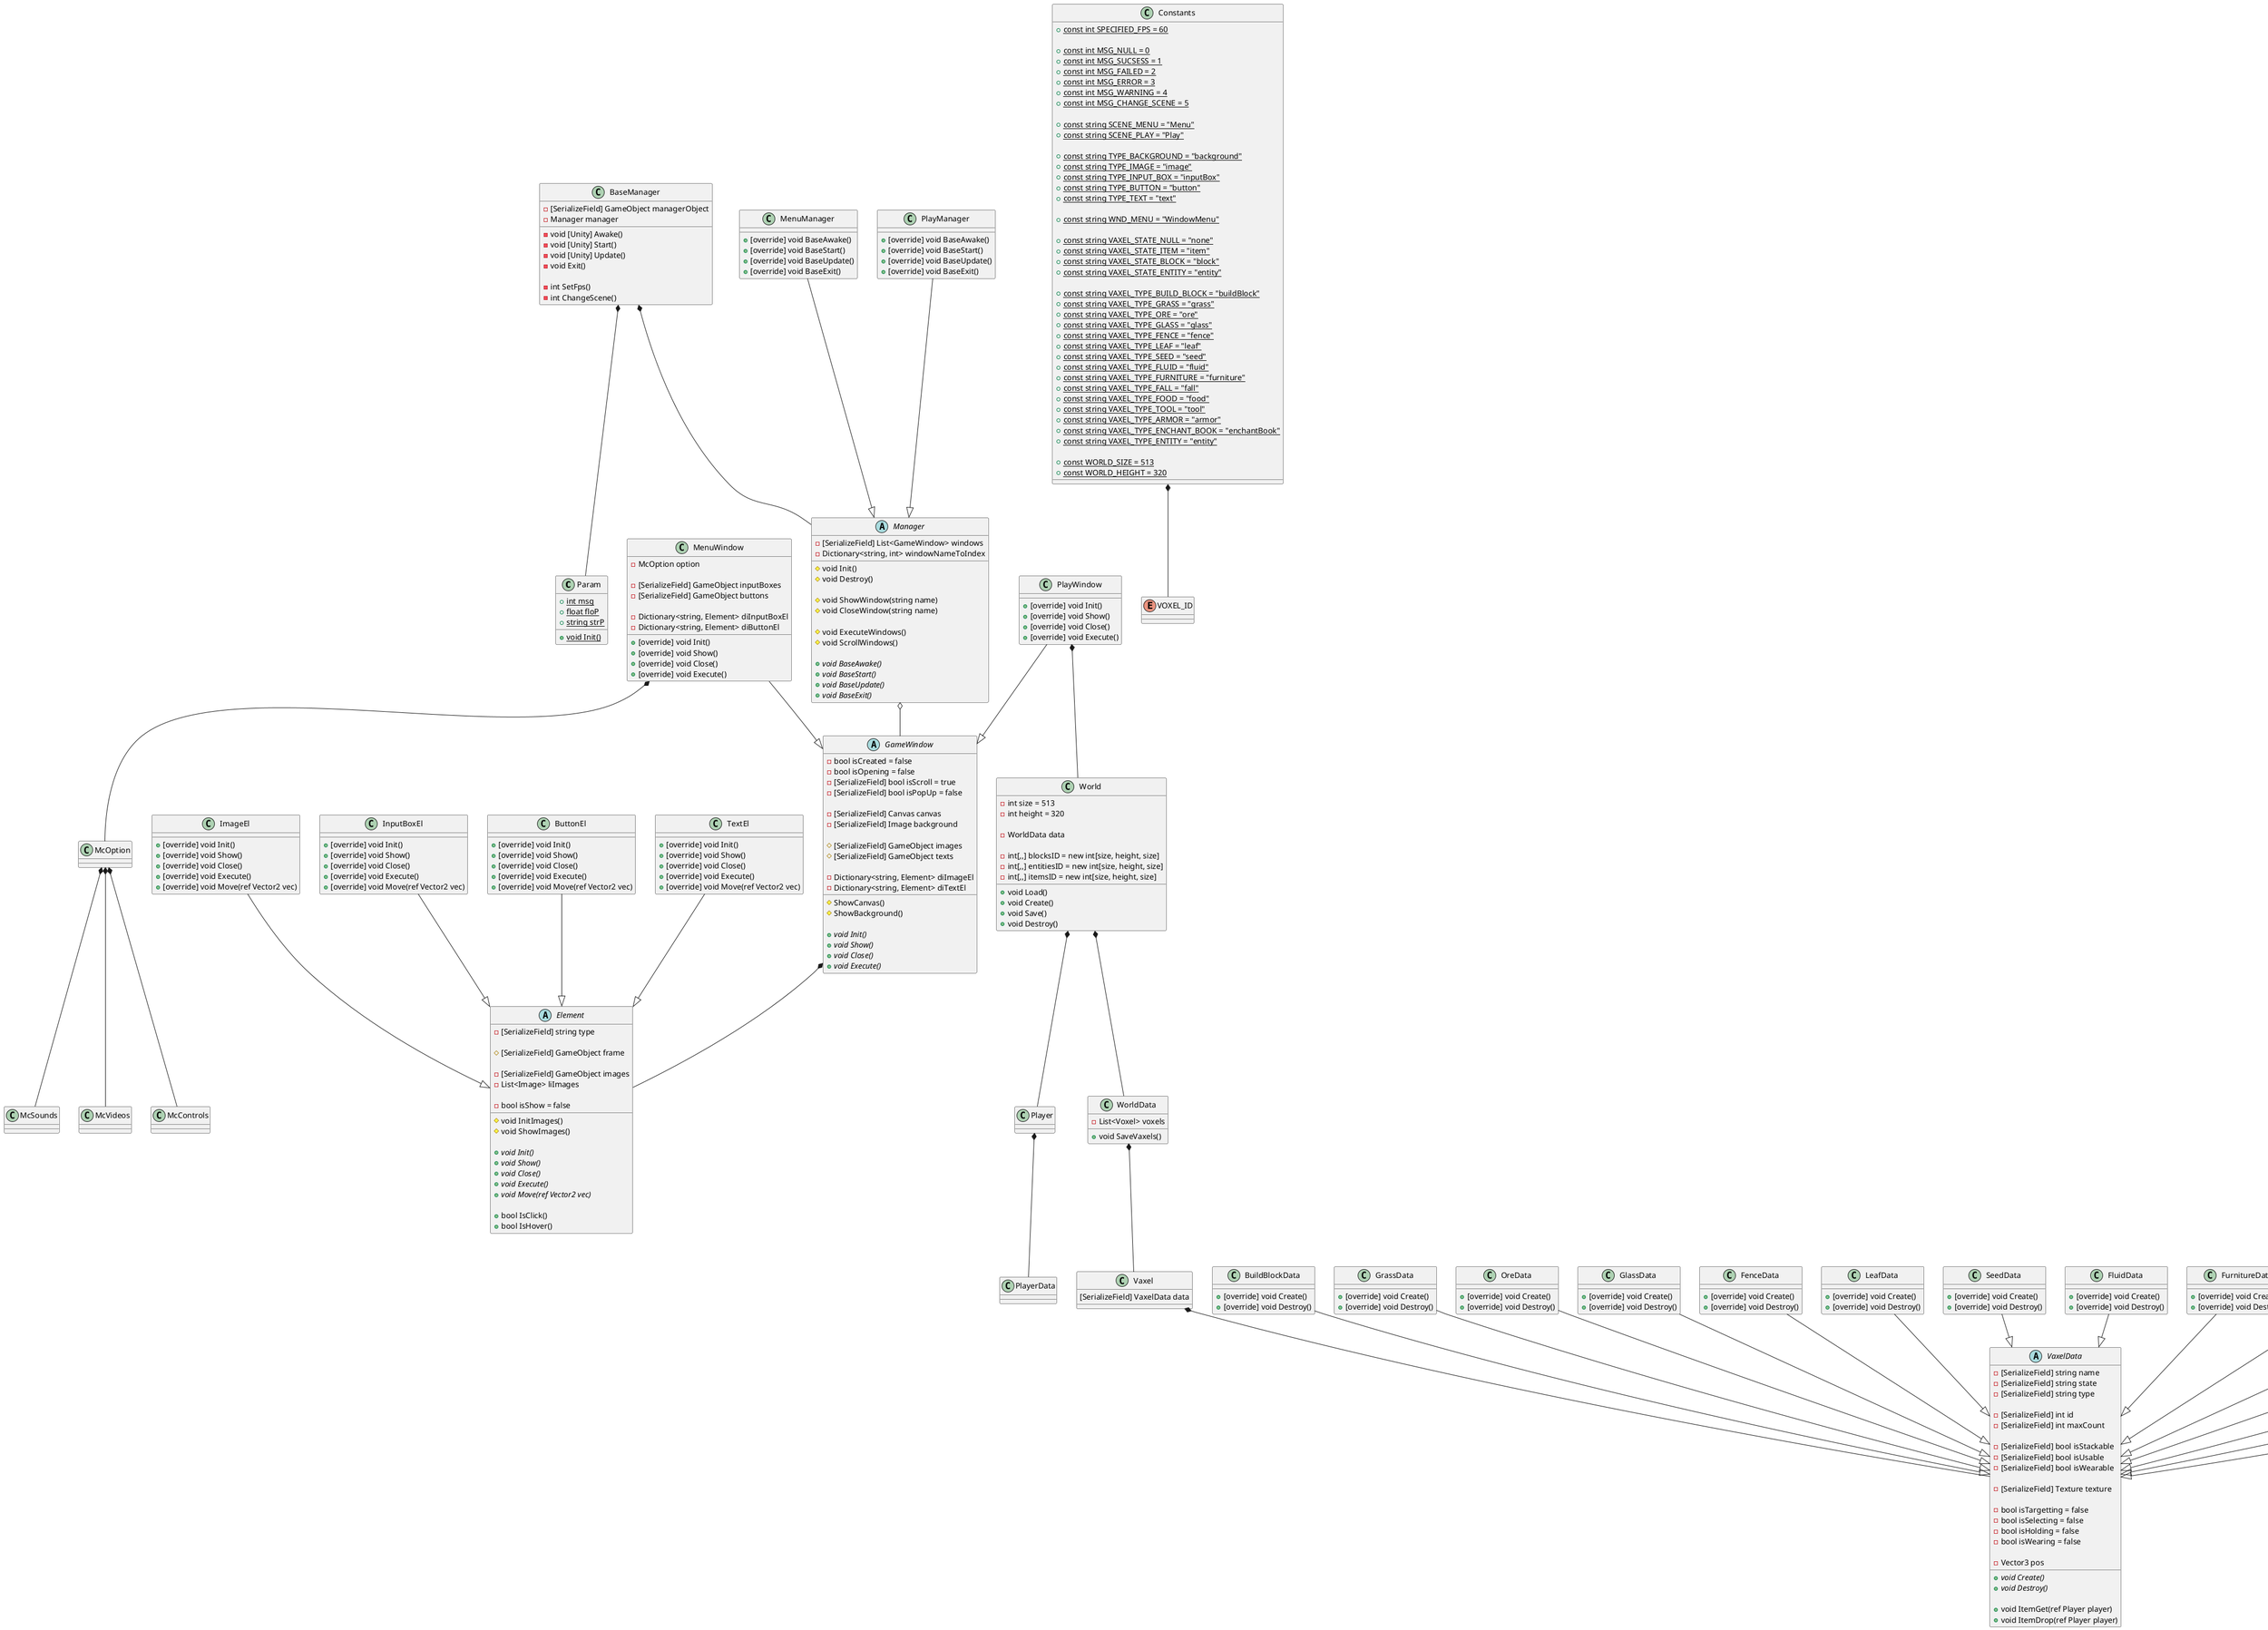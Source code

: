 ﻿@startuml Prototype App Base System

class Param
{
    + {static} int msg
    + {static} float floP
    + {static} string strP

    + {static} void Init()
}

enum VOXEL_ID
{

}

Constants *-- VOXEL_ID
class Constants
{
    + {static} const int SPECIFIED_FPS = 60

    + {static} const int MSG_NULL = 0
    + {static} const int MSG_SUCSESS = 1
    + {static} const int MSG_FAILED = 2
    + {static} const int MSG_ERROR = 3
    + {static} const int MSG_WARNING = 4
    + {static} const int MSG_CHANGE_SCENE = 5

    + {static} const string SCENE_MENU = "Menu"
    + {static} const string SCENE_PLAY = "Play"

    + {static} const string TYPE_BACKGROUND = "background"
    + {static} const string TYPE_IMAGE = "image"
    + {static} const string TYPE_INPUT_BOX = "inputBox"
    + {static} const string TYPE_BUTTON = "button"
    + {static} const string TYPE_TEXT = "text"

    + {static} const string WND_MENU = "WindowMenu"

    + {static} const string VAXEL_STATE_NULL = "none"
    + {static} const string VAXEL_STATE_ITEM = "item"
    + {static} const string VAXEL_STATE_BLOCK = "block"
    + {static} const string VAXEL_STATE_ENTITY = "entity"

    + {static} const string VAXEL_TYPE_BUILD_BLOCK = "buildBlock"
    + {static} const string VAXEL_TYPE_GRASS = "grass"
    + {static} const string VAXEL_TYPE_ORE = "ore"
    + {static} const string VAXEL_TYPE_GLASS = "glass"
    + {static} const string VAXEL_TYPE_FENCE = "fence"
    + {static} const string VAXEL_TYPE_LEAF = "leaf"
    + {static} const string VAXEL_TYPE_SEED = "seed"
    + {static} const string VAXEL_TYPE_FLUID = "fluid"
    + {static} const string VAXEL_TYPE_FURNITURE = "furniture"
    + {static} const string VAXEL_TYPE_FALL = "fall"
    + {static} const string VAXEL_TYPE_FOOD = "food"
    + {static} const string VAXEL_TYPE_TOOL = "tool"
    + {static} const string VAXEL_TYPE_ARMOR = "armor"
    + {static} const string VAXEL_TYPE_ENCHANT_BOOK = "enchantBook"
    + {static} const string VAXEL_TYPE_ENTITY = "entity"

    + {static} const WORLD_SIZE = 513
    + {static} const WORLD_HEIGHT = 320
}

BaseManager *-- Param
BaseManager *-- Manager
class BaseManager
{
    - [SerializeField] GameObject managerObject
    - Manager manager

    - void [Unity] Awake()
    - void [Unity] Start()
    - void [Unity] Update()
    - void Exit()

    - int SetFps()
    - int ChangeScene()
}

abstract class Element
{
    - [SerializeField] string type

    #  [SerializeField] GameObject frame

    - [SerializeField] GameObject images
    - List<Image> liImages

    - bool isShow = false

    # void InitImages()
    # void ShowImages()

    + {abstract} void Init()
    + {abstract} void Show()
    + {abstract} void Close()
    + {abstract} void Execute()
    + {abstract} void Move(ref Vector2 vec)
    
    + bool IsClick()
    + bool IsHover()
}

ImageEl --|> Element
class ImageEl
{
    + [override] void Init()
    + [override] void Show()
    + [override] void Close()   
    + [override] void Execute()
    + [override] void Move(ref Vector2 vec)
}

InputBoxEl --|> Element
class InputBoxEl
{
    + [override] void Init()
    + [override] void Show()
    + [override] void Close()   
    + [override] void Execute()
    + [override] void Move(ref Vector2 vec)
}

ButtonEl --|> Element
class ButtonEl
{
    + [override] void Init()
    + [override] void Show()
    + [override] void Close()   
    + [override] void Execute()
    + [override] void Move(ref Vector2 vec)
}

TextEl --|> Element
class TextEl
{
    + [override] void Init()
    + [override] void Show()
    + [override] void Close()   
    + [override] void Execute()
    + [override] void Move(ref Vector2 vec)
}

GameWindow *-- Element
abstract class GameWindow
{
    - bool isCreated = false
    - bool isOpening = false
    - [SerializeField] bool isScroll = true
    - [SerializeField] bool isPopUp = false

    - [SerializeField] Canvas canvas
    - [SerializeField] Image background

    # [SerializeField] GameObject images
    # [SerializeField] GameObject texts

    - Dictionary<string, Element> diImageEl
    - Dictionary<string, Element> diTextEl

    # ShowCanvas()
    # ShowBackground()

    + {abstract} void Init()
    + {abstract} void Show()
    + {abstract} void Close()
    + {abstract} void Execute()
}

MenuWindow *-- McOption
MenuWindow --|> GameWindow
class MenuWindow
{
    - McOption option

    - [SerializeField] GameObject inputBoxes
    - [SerializeField] GameObject buttons

    - Dictionary<string, Element> diInputBoxEl
    - Dictionary<string, Element> diButtonEl

    + [override] void Init()
    + [override] void Show()
    + [override] void Close()
    + [override] void Execute()
}

class McVideos
{

}

class McControls
{

}

class McSounds
{

}

McOption *-- McVideos
McOption *-- McControls
McOption *-- McSounds
class McOption
{

}

PlayWindow *-- World
PlayWindow --|> GameWindow
class PlayWindow
{
    + [override] void Init()
    + [override] void Show()
    + [override] void Close()
    + [override] void Execute()
}

Vaxel *-- VaxelData
class Vaxel
{
    [SerializeField] VaxelData data
}

abstract class VaxelData
{
    - [SerializeField] string name
    - [SerializeField] string state
    - [SerializeField] string type

    - [SerializeField] int id
    - [SerializeField] int maxCount

    - [SerializeField] bool isStackable
    - [SerializeField] bool isUsable
    - [SerializeField] bool isWearable

    - [SerializeField] Texture texture

    - bool isTargetting = false
    - bool isSelecting = false
    - bool isHolding = false
    - bool isWearing = false

    - Vector3 pos

    + {abstract} void Create()
    + {abstract} void Destroy()

    + void ItemGet(ref Player player)
    + void ItemDrop(ref Player player)
}

BuildBlockData --|> VaxelData
class BuildBlockData
{
    + [override] void Create()
    + [override] void Destroy()
}

GrassData --|> VaxelData
class GrassData
{
    + [override] void Create()
    + [override] void Destroy()
}

OreData --|> VaxelData
class OreData
{
    + [override] void Create()
    + [override] void Destroy()
}

GlassData --|> VaxelData
class GlassData
{
    + [override] void Create()
    + [override] void Destroy()
}

FenceData --|> VaxelData
class FenceData
{
    + [override] void Create()
    + [override] void Destroy()
}

LeafData --|> VaxelData
class LeafData
{
    + [override] void Create()
    + [override] void Destroy()
}

SeedData --|> VaxelData
class SeedData
{
    + [override] void Create()
    + [override] void Destroy()
}

FluidData --|> VaxelData
class FluidData
{
    + [override] void Create()
    + [override] void Destroy()
}

FurnitureData --|> VaxelData
class FurnitureData
{
    + [override] void Create()
    + [override] void Destroy()
}

FallData --|> VaxelData
class FallData
{
    + [override] void Create()
    + [override] void Destroy()
}

FoodData --|> VaxelData
class FoodData
{
    + [override] void Create()
    + [override] void Destroy()
}

ToolData --|> VaxelData
class ToolData
{
    + [override] void Create()
    + [override] void Destroy()
}

ArmorData --|> VaxelData
class ArmorData
{
    + [override] void Create()
    + [override] void Destroy()
}

EnchantBookData --|> VaxelData
class EnchantBookData
{
    + [override] void Create()
    + [override] void Destroy()
}

EntityData --|> VaxelData
class EntityData
{
    + [override] void Create()
    + [override] void Destroy()
}

class PlayerData
{

}

Player *-- PlayerData
class Player
{

}

WorldData *-- Vaxel
class WorldData
{
    - List<Voxel> voxels
    + void SaveVaxels()
}

World *-- Player
World *-- WorldData
class World
{
    - int size = 513
    - int height = 320

    - WorldData data

    - int[,,] blocksID = new int[size, height, size]
    - int[,,] entitiesID = new int[size, height, size]
    - int[,,] itemsID = new int[size, height, size]

    + void Load()
    + void Create()
    + void Save()
    + void Destroy()
}

Manager o-- GameWindow
abstract class Manager
{
    - [SerializeField] List<GameWindow> windows
    - Dictionary<string, int> windowNameToIndex

    # void Init()
    # void Destroy()

    # void ShowWindow(string name)
    # void CloseWindow(string name)

    # void ExecuteWindows()
    # void ScrollWindows()

    + {abstract} void BaseAwake()
    + {abstract} void BaseStart()
    + {abstract} void BaseUpdate()
    + {abstract} void BaseExit()
}

MenuManager --|> Manager
class MenuManager
{
    + [override] void BaseAwake()
    + [override] void BaseStart()
    + [override] void BaseUpdate()
    + [override] void BaseExit()
}

PlayManager --|> Manager
class PlayManager
{
    + [override] void BaseAwake()
    + [override] void BaseStart()
    + [override] void BaseUpdate()
    + [override] void BaseExit()
}


@enduml